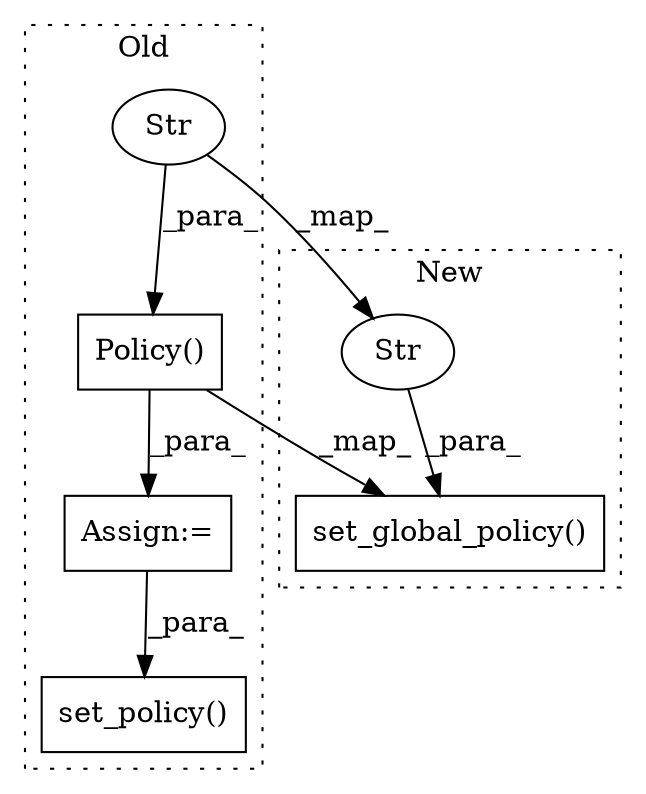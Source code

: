 digraph G {
subgraph cluster0 {
1 [label="Policy()" a="75" s="7095,7156" l="45,1" shape="box"];
4 [label="Str" a="66" s="7140" l="16" shape="ellipse"];
5 [label="set_policy()" a="75" s="7162,7217" l="49,1" shape="box"];
6 [label="Assign:=" a="68" s="7092" l="3" shape="box"];
label = "Old";
style="dotted";
}
subgraph cluster1 {
2 [label="set_global_policy()" a="75" s="7086,7145" l="43,1" shape="box"];
3 [label="Str" a="66" s="7129" l="16" shape="ellipse"];
label = "New";
style="dotted";
}
1 -> 6 [label="_para_"];
1 -> 2 [label="_map_"];
3 -> 2 [label="_para_"];
4 -> 1 [label="_para_"];
4 -> 3 [label="_map_"];
6 -> 5 [label="_para_"];
}